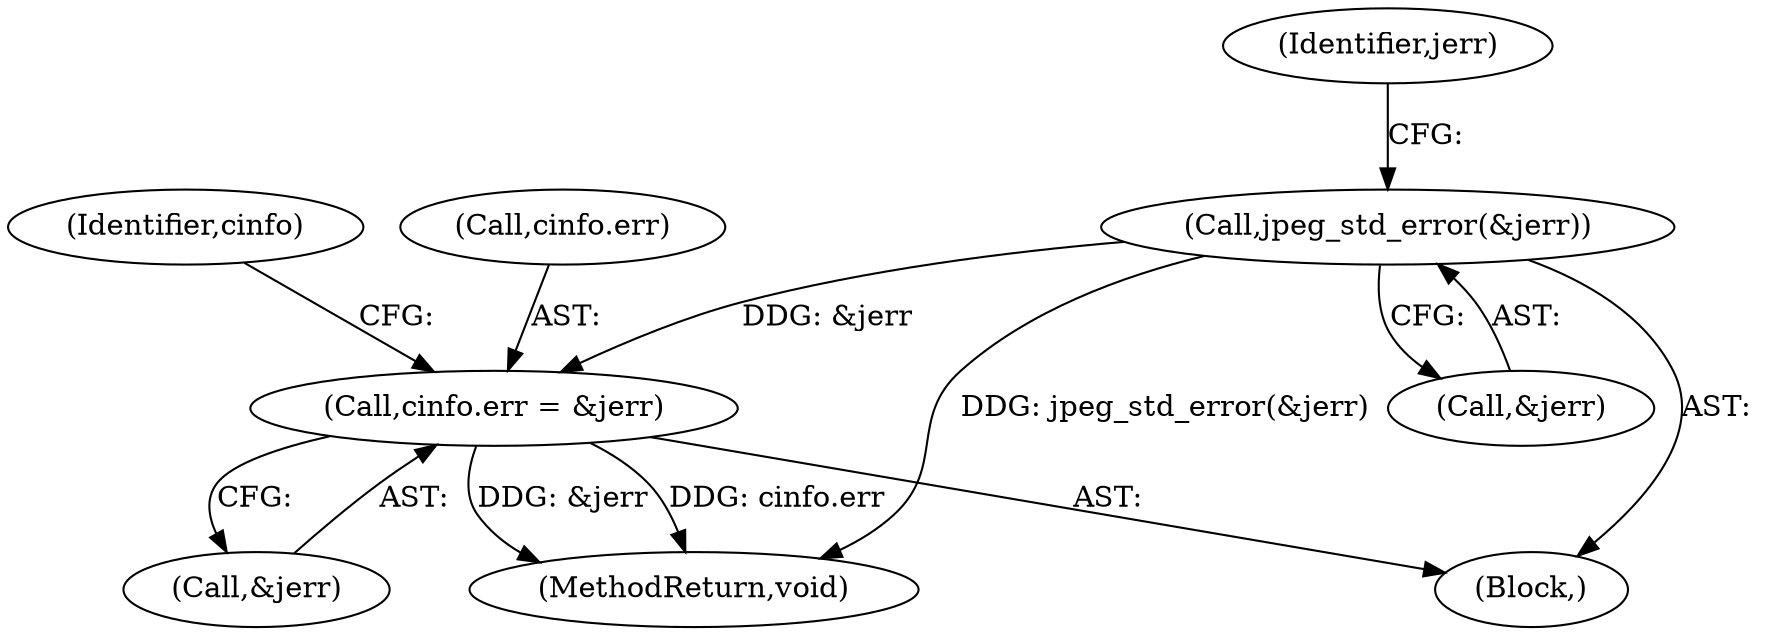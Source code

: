 digraph "0_poppler_fc071d800cb4329a3ccf898d7bf16b4db7323ad8_0@API" {
"1000172" [label="(Call,cinfo.err = &jerr)"];
"1000102" [label="(Call,jpeg_std_error(&jerr))"];
"1000180" [label="(Identifier,cinfo)"];
"1000107" [label="(Identifier,jerr)"];
"1000102" [label="(Call,jpeg_std_error(&jerr))"];
"1000103" [label="(Call,&jerr)"];
"1000173" [label="(Call,cinfo.err)"];
"1000176" [label="(Call,&jerr)"];
"1000192" [label="(MethodReturn,void)"];
"1000101" [label="(Block,)"];
"1000172" [label="(Call,cinfo.err = &jerr)"];
"1000172" -> "1000101"  [label="AST: "];
"1000172" -> "1000176"  [label="CFG: "];
"1000173" -> "1000172"  [label="AST: "];
"1000176" -> "1000172"  [label="AST: "];
"1000180" -> "1000172"  [label="CFG: "];
"1000172" -> "1000192"  [label="DDG: &jerr"];
"1000172" -> "1000192"  [label="DDG: cinfo.err"];
"1000102" -> "1000172"  [label="DDG: &jerr"];
"1000102" -> "1000101"  [label="AST: "];
"1000102" -> "1000103"  [label="CFG: "];
"1000103" -> "1000102"  [label="AST: "];
"1000107" -> "1000102"  [label="CFG: "];
"1000102" -> "1000192"  [label="DDG: jpeg_std_error(&jerr)"];
}
